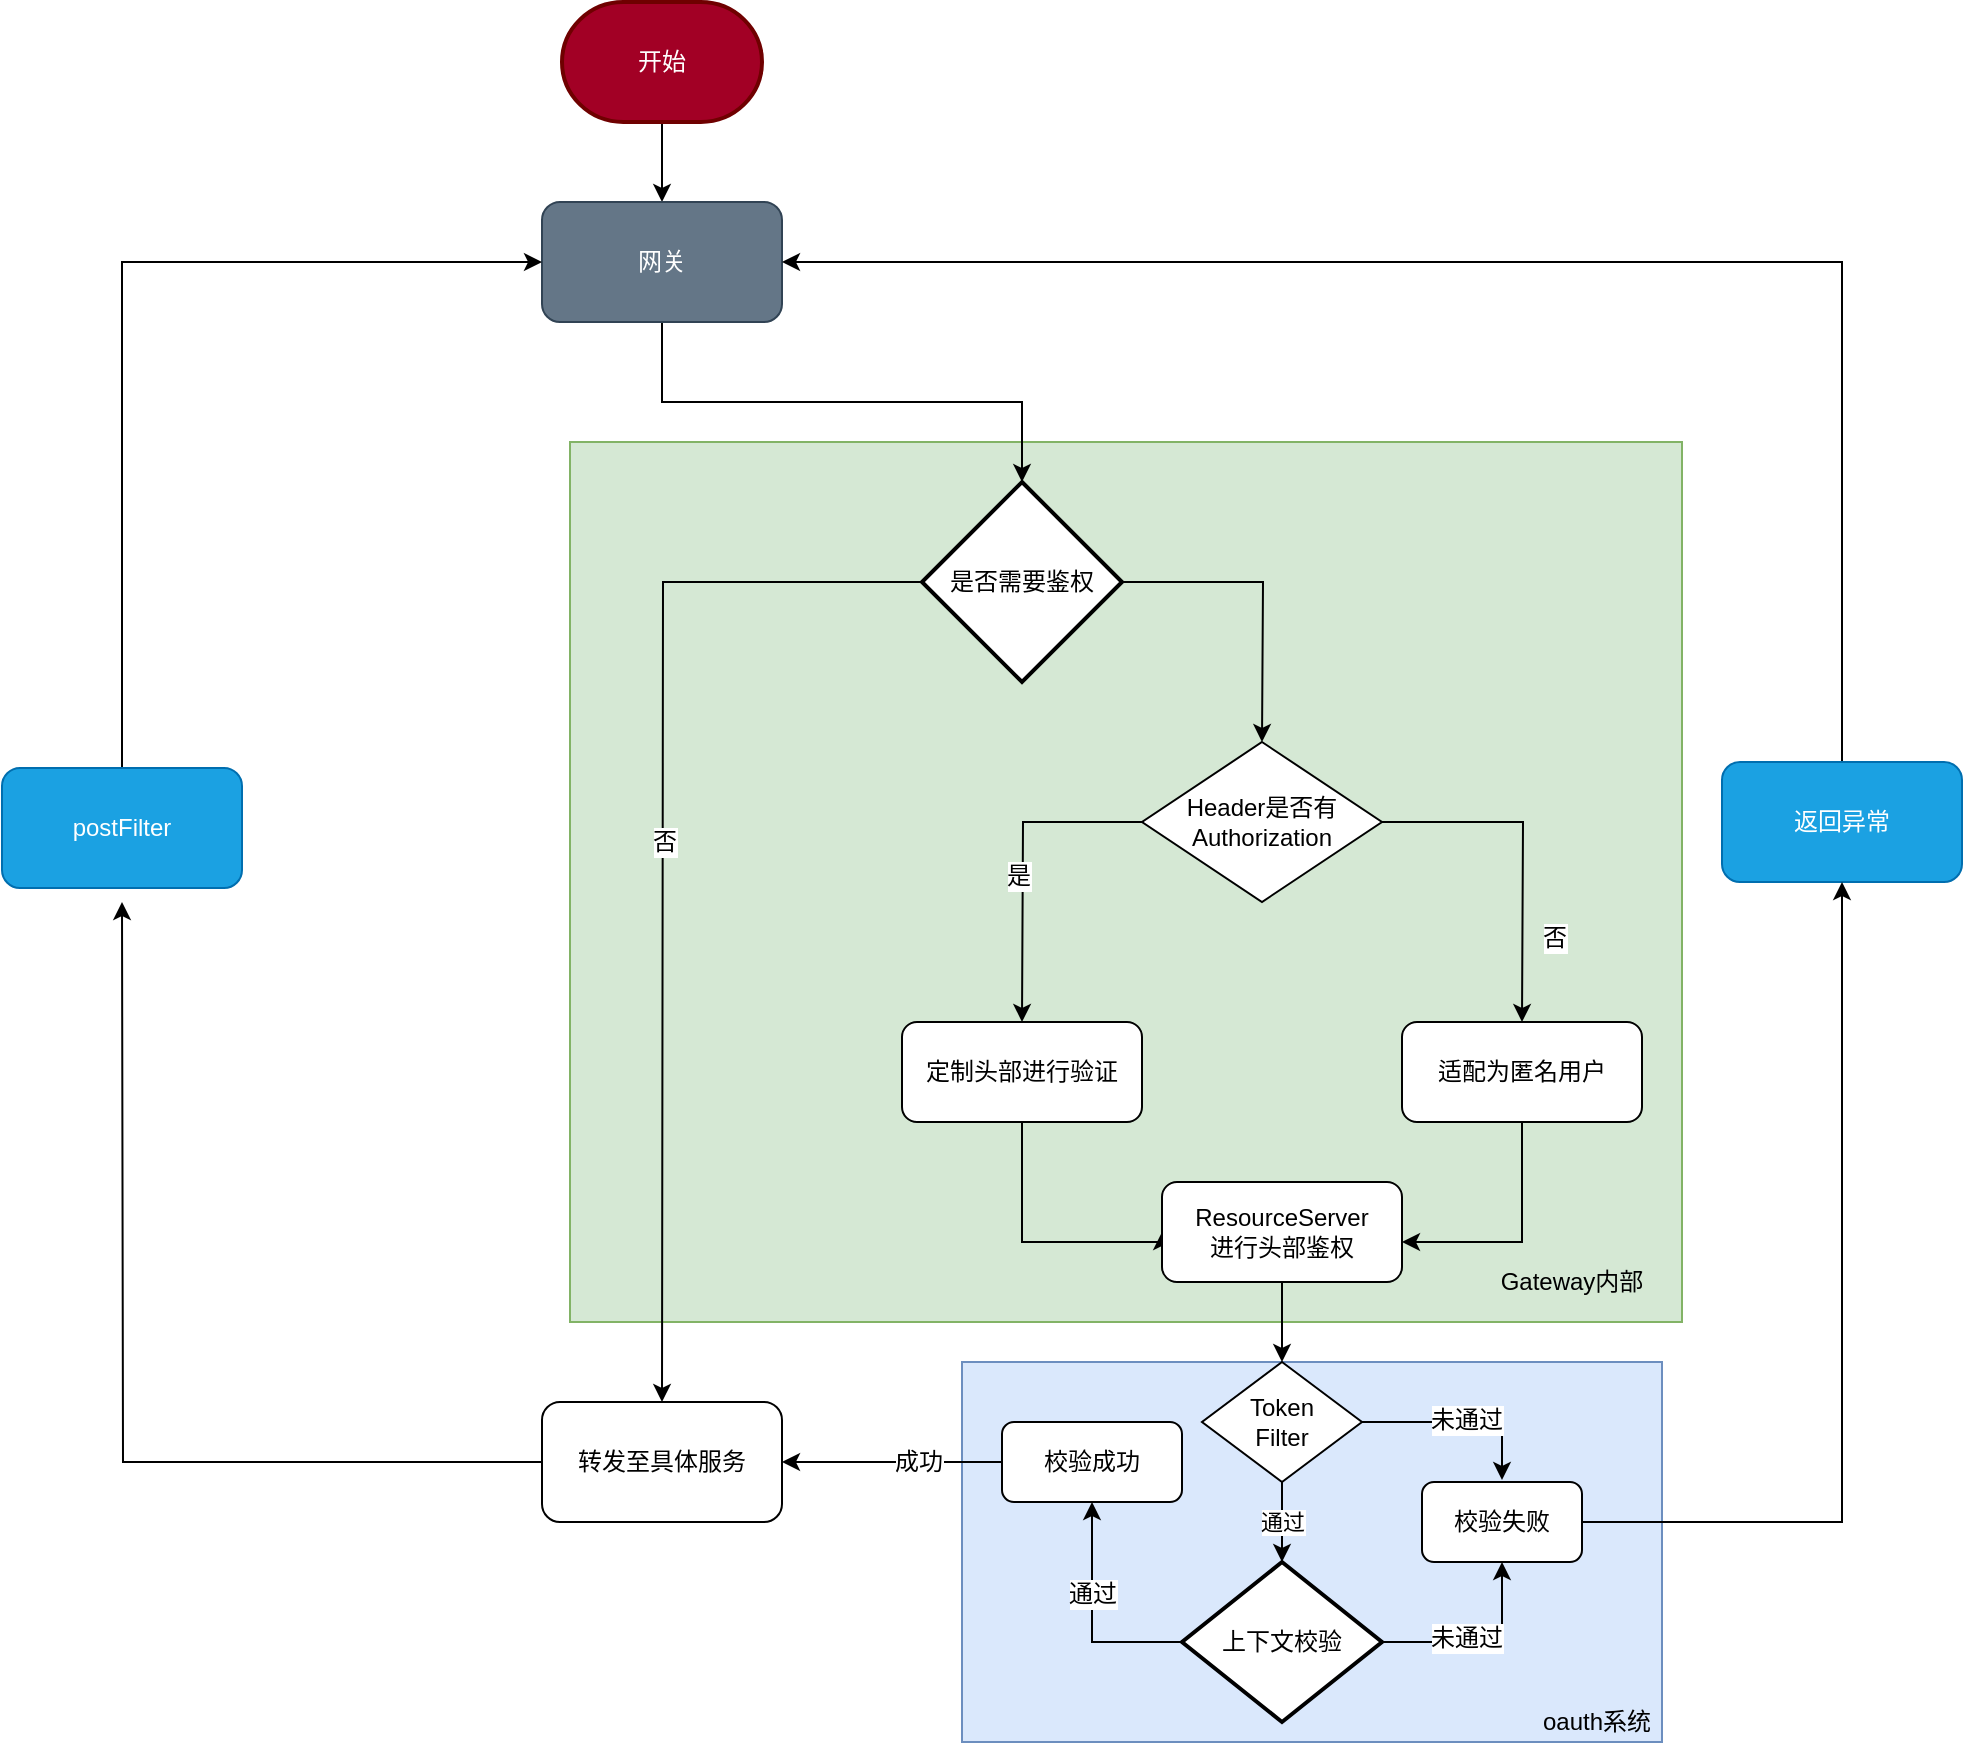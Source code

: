 <mxfile version="10.6.6" type="github"><diagram id="6a731a19-8d31-9384-78a2-239565b7b9f0" name="Page-1"><mxGraphModel dx="1394" dy="772" grid="1" gridSize="10" guides="1" tooltips="1" connect="1" arrows="1" fold="1" page="1" pageScale="1" pageWidth="1169" pageHeight="827" background="#ffffff" math="0" shadow="0"><root><mxCell id="0"/><mxCell id="1" parent="0"/><mxCell id="T956e4RdUpRmBxDuXIM8-98" value="" style="rounded=0;whiteSpace=wrap;html=1;fillColor=#dae8fc;strokeColor=#6c8ebf;" parent="1" vertex="1"><mxGeometry x="660" y="710" width="350" height="190" as="geometry"/></mxCell><mxCell id="T956e4RdUpRmBxDuXIM8-76" value="" style="rounded=0;whiteSpace=wrap;html=1;labelPosition=right;verticalLabelPosition=bottom;align=left;verticalAlign=top;fillColor=#d5e8d4;strokeColor=#82b366;" parent="1" vertex="1"><mxGeometry x="464" y="250" width="556" height="440" as="geometry"/></mxCell><mxCell id="T956e4RdUpRmBxDuXIM8-57" style="edgeStyle=orthogonalEdgeStyle;rounded=0;orthogonalLoop=1;jettySize=auto;html=1;entryX=0.5;entryY=0;entryDx=0;entryDy=0;" parent="1" source="T956e4RdUpRmBxDuXIM8-55" target="T956e4RdUpRmBxDuXIM8-56" edge="1"><mxGeometry relative="1" as="geometry"/></mxCell><mxCell id="T956e4RdUpRmBxDuXIM8-55" value="开始" style="strokeWidth=2;html=1;shape=mxgraph.flowchart.terminator;whiteSpace=wrap;fillColor=#a20025;strokeColor=#6F0000;fontColor=#ffffff;" parent="1" vertex="1"><mxGeometry x="460" y="30" width="100" height="60" as="geometry"/></mxCell><mxCell id="T956e4RdUpRmBxDuXIM8-59" style="edgeStyle=orthogonalEdgeStyle;rounded=0;orthogonalLoop=1;jettySize=auto;html=1;entryX=0.5;entryY=0;entryDx=0;entryDy=0;entryPerimeter=0;" parent="1" source="T956e4RdUpRmBxDuXIM8-56" target="T956e4RdUpRmBxDuXIM8-58" edge="1"><mxGeometry relative="1" as="geometry"><Array as="points"><mxPoint x="510" y="230"/><mxPoint x="690" y="230"/></Array></mxGeometry></mxCell><mxCell id="T956e4RdUpRmBxDuXIM8-56" value="网关" style="rounded=1;whiteSpace=wrap;html=1;fillColor=#647687;strokeColor=#314354;fontColor=#ffffff;" parent="1" vertex="1"><mxGeometry x="450" y="130" width="120" height="60" as="geometry"/></mxCell><mxCell id="T956e4RdUpRmBxDuXIM8-60" style="edgeStyle=orthogonalEdgeStyle;rounded=0;orthogonalLoop=1;jettySize=auto;html=1;" parent="1" source="T956e4RdUpRmBxDuXIM8-58" edge="1"><mxGeometry relative="1" as="geometry"><mxPoint x="810" y="400" as="targetPoint"/></mxGeometry></mxCell><mxCell id="T956e4RdUpRmBxDuXIM8-62" style="edgeStyle=orthogonalEdgeStyle;rounded=0;orthogonalLoop=1;jettySize=auto;html=1;exitX=0;exitY=0.5;exitDx=0;exitDy=0;exitPerimeter=0;" parent="1" source="T956e4RdUpRmBxDuXIM8-58" edge="1"><mxGeometry relative="1" as="geometry"><mxPoint x="510" y="730" as="targetPoint"/></mxGeometry></mxCell><mxCell id="T956e4RdUpRmBxDuXIM8-63" value="否" style="text;html=1;resizable=0;points=[];align=center;verticalAlign=middle;labelBackgroundColor=#ffffff;" parent="T956e4RdUpRmBxDuXIM8-62" vertex="1" connectable="0"><mxGeometry x="-0.339" y="69" relative="1" as="geometry"><mxPoint x="-69" y="81" as="offset"/></mxGeometry></mxCell><mxCell id="T956e4RdUpRmBxDuXIM8-58" value="是否需要鉴权" style="strokeWidth=2;html=1;shape=mxgraph.flowchart.decision;whiteSpace=wrap;" parent="1" vertex="1"><mxGeometry x="640" y="270" width="100" height="100" as="geometry"/></mxCell><mxCell id="T956e4RdUpRmBxDuXIM8-68" style="edgeStyle=orthogonalEdgeStyle;rounded=0;orthogonalLoop=1;jettySize=auto;html=1;" parent="1" source="T956e4RdUpRmBxDuXIM8-61" edge="1"><mxGeometry relative="1" as="geometry"><mxPoint x="940" y="540" as="targetPoint"/></mxGeometry></mxCell><mxCell id="T956e4RdUpRmBxDuXIM8-70" value="否" style="text;html=1;resizable=0;points=[];align=center;verticalAlign=middle;labelBackgroundColor=#ffffff;" parent="T956e4RdUpRmBxDuXIM8-68" vertex="1" connectable="0"><mxGeometry x="-0.333" y="-29" relative="1" as="geometry"><mxPoint x="29" y="29" as="offset"/></mxGeometry></mxCell><mxCell id="T956e4RdUpRmBxDuXIM8-71" style="edgeStyle=orthogonalEdgeStyle;rounded=0;orthogonalLoop=1;jettySize=auto;html=1;" parent="1" source="T956e4RdUpRmBxDuXIM8-61" edge="1"><mxGeometry relative="1" as="geometry"><mxPoint x="690" y="540" as="targetPoint"/></mxGeometry></mxCell><mxCell id="T956e4RdUpRmBxDuXIM8-78" value="是" style="text;html=1;resizable=0;points=[];align=center;verticalAlign=middle;labelBackgroundColor=#ffffff;" parent="T956e4RdUpRmBxDuXIM8-71" vertex="1" connectable="0"><mxGeometry x="0.08" y="-3" relative="1" as="geometry"><mxPoint as="offset"/></mxGeometry></mxCell><mxCell id="T956e4RdUpRmBxDuXIM8-61" value="Header是否有&lt;br&gt;Authorization&lt;br&gt;" style="rhombus;whiteSpace=wrap;html=1;" parent="1" vertex="1"><mxGeometry x="750" y="400" width="120" height="80" as="geometry"/></mxCell><mxCell id="T956e4RdUpRmBxDuXIM8-65" style="edgeStyle=orthogonalEdgeStyle;rounded=0;orthogonalLoop=1;jettySize=auto;html=1;" parent="1" source="T956e4RdUpRmBxDuXIM8-64" edge="1"><mxGeometry relative="1" as="geometry"><mxPoint x="240" y="480" as="targetPoint"/></mxGeometry></mxCell><mxCell id="T956e4RdUpRmBxDuXIM8-64" value="转发至具体服务" style="rounded=1;whiteSpace=wrap;html=1;" parent="1" vertex="1"><mxGeometry x="450" y="730" width="120" height="60" as="geometry"/></mxCell><mxCell id="T956e4RdUpRmBxDuXIM8-67" style="edgeStyle=orthogonalEdgeStyle;rounded=0;orthogonalLoop=1;jettySize=auto;html=1;exitX=0.5;exitY=0;exitDx=0;exitDy=0;entryX=0;entryY=0.5;entryDx=0;entryDy=0;" parent="1" source="T956e4RdUpRmBxDuXIM8-66" target="T956e4RdUpRmBxDuXIM8-56" edge="1"><mxGeometry relative="1" as="geometry"/></mxCell><mxCell id="T956e4RdUpRmBxDuXIM8-66" value="postFilter" style="rounded=1;whiteSpace=wrap;html=1;fillColor=#1ba1e2;strokeColor=#006EAF;fontColor=#ffffff;" parent="1" vertex="1"><mxGeometry x="180" y="413" width="120" height="60" as="geometry"/></mxCell><mxCell id="T956e4RdUpRmBxDuXIM8-86" style="edgeStyle=orthogonalEdgeStyle;rounded=0;orthogonalLoop=1;jettySize=auto;html=1;" parent="1" source="T956e4RdUpRmBxDuXIM8-69" edge="1"><mxGeometry relative="1" as="geometry"><mxPoint x="880" y="650" as="targetPoint"/><Array as="points"><mxPoint x="940" y="650"/><mxPoint x="880" y="650"/></Array></mxGeometry></mxCell><mxCell id="T956e4RdUpRmBxDuXIM8-69" value="适配为匿名用户" style="rounded=1;whiteSpace=wrap;html=1;" parent="1" vertex="1"><mxGeometry x="880" y="540" width="120" height="50" as="geometry"/></mxCell><mxCell id="6z4L_An3V0fVYVs9Vrip-3" style="edgeStyle=orthogonalEdgeStyle;rounded=0;orthogonalLoop=1;jettySize=auto;html=1;entryX=0;entryY=0.5;entryDx=0;entryDy=0;" edge="1" parent="1" source="T956e4RdUpRmBxDuXIM8-72" target="6z4L_An3V0fVYVs9Vrip-4"><mxGeometry relative="1" as="geometry"><mxPoint x="750" y="650" as="targetPoint"/><Array as="points"><mxPoint x="690" y="650"/></Array></mxGeometry></mxCell><mxCell id="T956e4RdUpRmBxDuXIM8-72" value="定制头部进行验证" style="rounded=1;whiteSpace=wrap;html=1;" parent="1" vertex="1"><mxGeometry x="630" y="540" width="120" height="50" as="geometry"/></mxCell><mxCell id="T956e4RdUpRmBxDuXIM8-77" value="Gateway内部" style="text;html=1;strokeColor=none;fillColor=none;align=center;verticalAlign=middle;whiteSpace=wrap;rounded=0;" parent="1" vertex="1"><mxGeometry x="920" y="660" width="90" height="20" as="geometry"/></mxCell><mxCell id="T956e4RdUpRmBxDuXIM8-88" value="通过" style="edgeStyle=orthogonalEdgeStyle;rounded=0;orthogonalLoop=1;jettySize=auto;html=1;exitX=0.5;exitY=1;exitDx=0;exitDy=0;" parent="1" edge="1"><mxGeometry relative="1" as="geometry"><mxPoint x="820" y="810" as="targetPoint"/><mxPoint x="820" y="770" as="sourcePoint"/><Array as="points"><mxPoint x="820" y="780"/><mxPoint x="820" y="780"/></Array></mxGeometry></mxCell><mxCell id="6z4L_An3V0fVYVs9Vrip-13" style="edgeStyle=orthogonalEdgeStyle;rounded=0;orthogonalLoop=1;jettySize=auto;html=1;entryX=0.5;entryY=1;entryDx=0;entryDy=0;" edge="1" parent="1" source="T956e4RdUpRmBxDuXIM8-89" target="6z4L_An3V0fVYVs9Vrip-10"><mxGeometry relative="1" as="geometry"/></mxCell><mxCell id="6z4L_An3V0fVYVs9Vrip-17" value="未通过" style="text;html=1;resizable=0;points=[];align=center;verticalAlign=middle;labelBackgroundColor=#ffffff;" vertex="1" connectable="0" parent="6z4L_An3V0fVYVs9Vrip-13"><mxGeometry x="-0.16" y="2" relative="1" as="geometry"><mxPoint as="offset"/></mxGeometry></mxCell><mxCell id="6z4L_An3V0fVYVs9Vrip-19" style="edgeStyle=orthogonalEdgeStyle;rounded=0;orthogonalLoop=1;jettySize=auto;html=1;entryX=0.5;entryY=1;entryDx=0;entryDy=0;" edge="1" parent="1" source="T956e4RdUpRmBxDuXIM8-89" target="6z4L_An3V0fVYVs9Vrip-11"><mxGeometry relative="1" as="geometry"><Array as="points"><mxPoint x="725" y="850"/></Array></mxGeometry></mxCell><mxCell id="6z4L_An3V0fVYVs9Vrip-20" value="通过" style="text;html=1;resizable=0;points=[];align=center;verticalAlign=middle;labelBackgroundColor=#ffffff;" vertex="1" connectable="0" parent="6z4L_An3V0fVYVs9Vrip-19"><mxGeometry x="0.059" y="-8" relative="1" as="geometry"><mxPoint x="-8" y="-8" as="offset"/></mxGeometry></mxCell><mxCell id="T956e4RdUpRmBxDuXIM8-89" value="上下文校验" style="strokeWidth=2;html=1;shape=mxgraph.flowchart.decision;whiteSpace=wrap;" parent="1" vertex="1"><mxGeometry x="770" y="810" width="100" height="80" as="geometry"/></mxCell><mxCell id="T956e4RdUpRmBxDuXIM8-95" style="edgeStyle=orthogonalEdgeStyle;rounded=0;orthogonalLoop=1;jettySize=auto;html=1;entryX=1;entryY=0.5;entryDx=0;entryDy=0;" parent="1" source="T956e4RdUpRmBxDuXIM8-94" target="T956e4RdUpRmBxDuXIM8-56" edge="1"><mxGeometry relative="1" as="geometry"><Array as="points"><mxPoint x="1100" y="160"/></Array></mxGeometry></mxCell><mxCell id="T956e4RdUpRmBxDuXIM8-94" value="返回异常" style="rounded=1;whiteSpace=wrap;html=1;fillColor=#1ba1e2;strokeColor=#006EAF;fontColor=#ffffff;" parent="1" vertex="1"><mxGeometry x="1040" y="410" width="120" height="60" as="geometry"/></mxCell><mxCell id="T956e4RdUpRmBxDuXIM8-99" value="oauth系统" style="text;html=1;strokeColor=none;fillColor=none;align=center;verticalAlign=middle;whiteSpace=wrap;rounded=0;" parent="1" vertex="1"><mxGeometry x="945" y="880" width="65" height="20" as="geometry"/></mxCell><mxCell id="6z4L_An3V0fVYVs9Vrip-8" value="" style="edgeStyle=orthogonalEdgeStyle;rounded=0;orthogonalLoop=1;jettySize=auto;html=1;" edge="1" parent="1" source="6z4L_An3V0fVYVs9Vrip-4" target="6z4L_An3V0fVYVs9Vrip-7"><mxGeometry relative="1" as="geometry"/></mxCell><mxCell id="6z4L_An3V0fVYVs9Vrip-4" value="ResourceServer&lt;br&gt;进行头部鉴权&lt;br&gt;" style="rounded=1;whiteSpace=wrap;html=1;" vertex="1" parent="1"><mxGeometry x="760" y="620" width="120" height="50" as="geometry"/></mxCell><mxCell id="6z4L_An3V0fVYVs9Vrip-15" style="edgeStyle=orthogonalEdgeStyle;rounded=0;orthogonalLoop=1;jettySize=auto;html=1;" edge="1" parent="1" source="6z4L_An3V0fVYVs9Vrip-7"><mxGeometry relative="1" as="geometry"><mxPoint x="930" y="769" as="targetPoint"/><Array as="points"><mxPoint x="930" y="740"/></Array></mxGeometry></mxCell><mxCell id="6z4L_An3V0fVYVs9Vrip-16" value="未通过" style="text;html=1;resizable=0;points=[];align=center;verticalAlign=middle;labelBackgroundColor=#ffffff;" vertex="1" connectable="0" parent="6z4L_An3V0fVYVs9Vrip-15"><mxGeometry x="0.051" y="1" relative="1" as="geometry"><mxPoint as="offset"/></mxGeometry></mxCell><mxCell id="6z4L_An3V0fVYVs9Vrip-7" value="Token&lt;br&gt;Filter&lt;br&gt;" style="rhombus;whiteSpace=wrap;html=1;" vertex="1" parent="1"><mxGeometry x="780" y="710" width="80" height="60" as="geometry"/></mxCell><mxCell id="6z4L_An3V0fVYVs9Vrip-23" style="edgeStyle=orthogonalEdgeStyle;rounded=0;orthogonalLoop=1;jettySize=auto;html=1;entryX=0.5;entryY=1;entryDx=0;entryDy=0;" edge="1" parent="1" source="6z4L_An3V0fVYVs9Vrip-10" target="T956e4RdUpRmBxDuXIM8-94"><mxGeometry relative="1" as="geometry"/></mxCell><mxCell id="6z4L_An3V0fVYVs9Vrip-10" value="校验失败" style="rounded=1;whiteSpace=wrap;html=1;" vertex="1" parent="1"><mxGeometry x="890" y="770" width="80" height="40" as="geometry"/></mxCell><mxCell id="6z4L_An3V0fVYVs9Vrip-21" style="edgeStyle=orthogonalEdgeStyle;rounded=0;orthogonalLoop=1;jettySize=auto;html=1;entryX=1;entryY=0.5;entryDx=0;entryDy=0;" edge="1" parent="1" source="6z4L_An3V0fVYVs9Vrip-11" target="T956e4RdUpRmBxDuXIM8-64"><mxGeometry relative="1" as="geometry"/></mxCell><mxCell id="6z4L_An3V0fVYVs9Vrip-22" value="成功" style="text;html=1;resizable=0;points=[];align=center;verticalAlign=middle;labelBackgroundColor=#ffffff;" vertex="1" connectable="0" parent="6z4L_An3V0fVYVs9Vrip-21"><mxGeometry x="-0.236" relative="1" as="geometry"><mxPoint as="offset"/></mxGeometry></mxCell><mxCell id="6z4L_An3V0fVYVs9Vrip-11" value="校验成功" style="rounded=1;whiteSpace=wrap;html=1;" vertex="1" parent="1"><mxGeometry x="680" y="740" width="90" height="40" as="geometry"/></mxCell></root></mxGraphModel></diagram></mxfile>